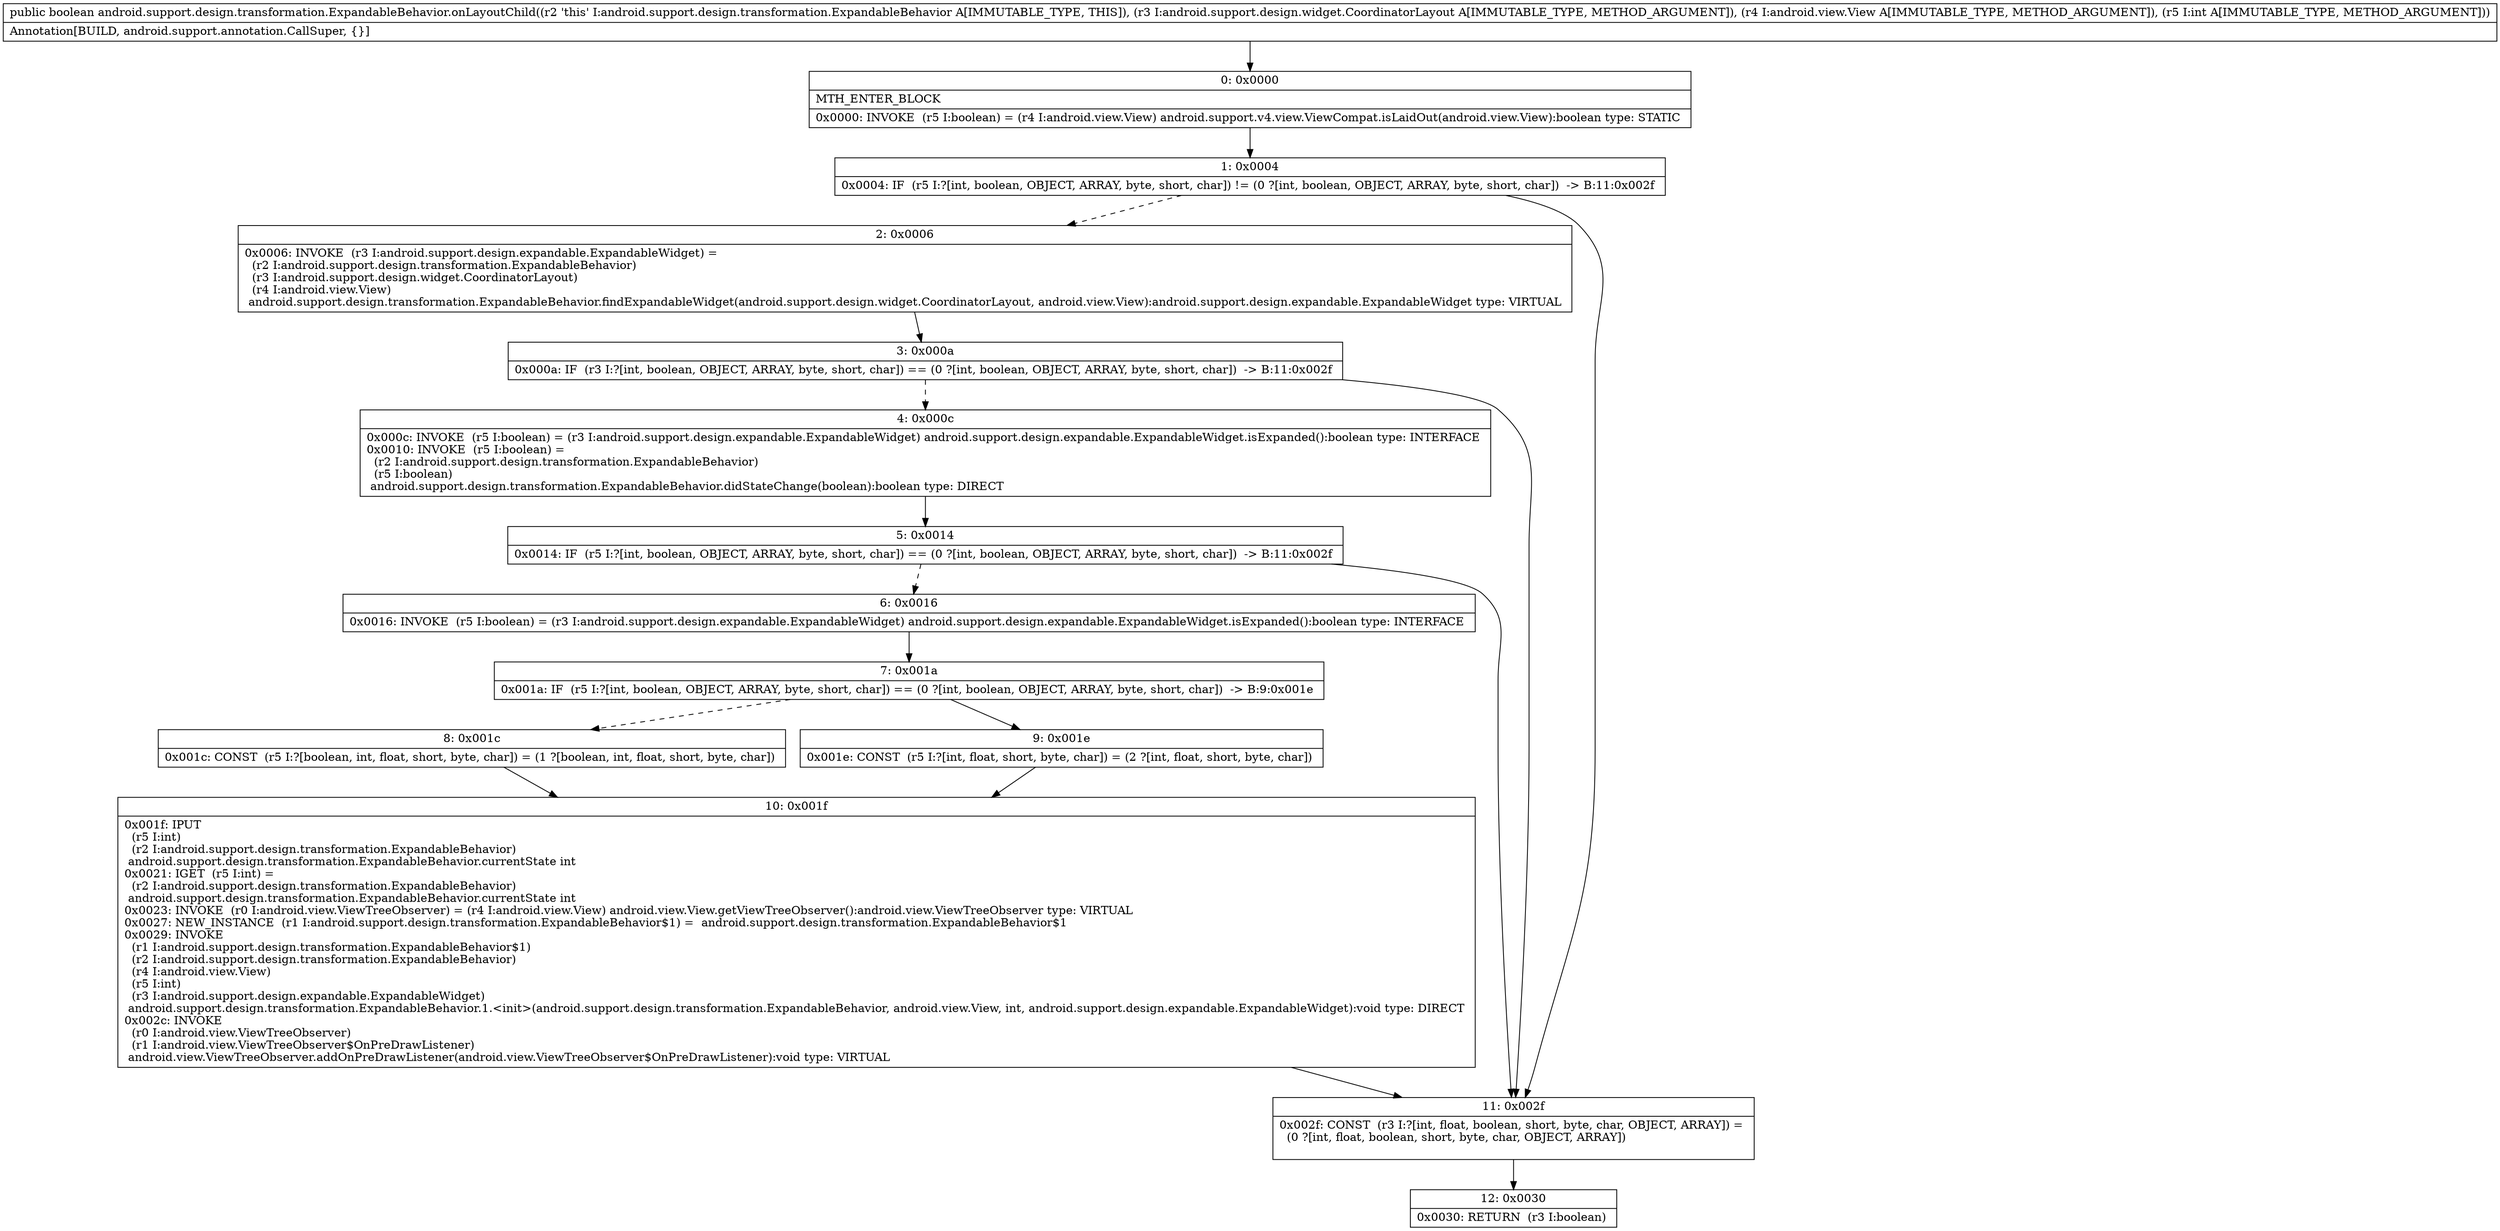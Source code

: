 digraph "CFG forandroid.support.design.transformation.ExpandableBehavior.onLayoutChild(Landroid\/support\/design\/widget\/CoordinatorLayout;Landroid\/view\/View;I)Z" {
Node_0 [shape=record,label="{0\:\ 0x0000|MTH_ENTER_BLOCK\l|0x0000: INVOKE  (r5 I:boolean) = (r4 I:android.view.View) android.support.v4.view.ViewCompat.isLaidOut(android.view.View):boolean type: STATIC \l}"];
Node_1 [shape=record,label="{1\:\ 0x0004|0x0004: IF  (r5 I:?[int, boolean, OBJECT, ARRAY, byte, short, char]) != (0 ?[int, boolean, OBJECT, ARRAY, byte, short, char])  \-\> B:11:0x002f \l}"];
Node_2 [shape=record,label="{2\:\ 0x0006|0x0006: INVOKE  (r3 I:android.support.design.expandable.ExpandableWidget) = \l  (r2 I:android.support.design.transformation.ExpandableBehavior)\l  (r3 I:android.support.design.widget.CoordinatorLayout)\l  (r4 I:android.view.View)\l android.support.design.transformation.ExpandableBehavior.findExpandableWidget(android.support.design.widget.CoordinatorLayout, android.view.View):android.support.design.expandable.ExpandableWidget type: VIRTUAL \l}"];
Node_3 [shape=record,label="{3\:\ 0x000a|0x000a: IF  (r3 I:?[int, boolean, OBJECT, ARRAY, byte, short, char]) == (0 ?[int, boolean, OBJECT, ARRAY, byte, short, char])  \-\> B:11:0x002f \l}"];
Node_4 [shape=record,label="{4\:\ 0x000c|0x000c: INVOKE  (r5 I:boolean) = (r3 I:android.support.design.expandable.ExpandableWidget) android.support.design.expandable.ExpandableWidget.isExpanded():boolean type: INTERFACE \l0x0010: INVOKE  (r5 I:boolean) = \l  (r2 I:android.support.design.transformation.ExpandableBehavior)\l  (r5 I:boolean)\l android.support.design.transformation.ExpandableBehavior.didStateChange(boolean):boolean type: DIRECT \l}"];
Node_5 [shape=record,label="{5\:\ 0x0014|0x0014: IF  (r5 I:?[int, boolean, OBJECT, ARRAY, byte, short, char]) == (0 ?[int, boolean, OBJECT, ARRAY, byte, short, char])  \-\> B:11:0x002f \l}"];
Node_6 [shape=record,label="{6\:\ 0x0016|0x0016: INVOKE  (r5 I:boolean) = (r3 I:android.support.design.expandable.ExpandableWidget) android.support.design.expandable.ExpandableWidget.isExpanded():boolean type: INTERFACE \l}"];
Node_7 [shape=record,label="{7\:\ 0x001a|0x001a: IF  (r5 I:?[int, boolean, OBJECT, ARRAY, byte, short, char]) == (0 ?[int, boolean, OBJECT, ARRAY, byte, short, char])  \-\> B:9:0x001e \l}"];
Node_8 [shape=record,label="{8\:\ 0x001c|0x001c: CONST  (r5 I:?[boolean, int, float, short, byte, char]) = (1 ?[boolean, int, float, short, byte, char]) \l}"];
Node_9 [shape=record,label="{9\:\ 0x001e|0x001e: CONST  (r5 I:?[int, float, short, byte, char]) = (2 ?[int, float, short, byte, char]) \l}"];
Node_10 [shape=record,label="{10\:\ 0x001f|0x001f: IPUT  \l  (r5 I:int)\l  (r2 I:android.support.design.transformation.ExpandableBehavior)\l android.support.design.transformation.ExpandableBehavior.currentState int \l0x0021: IGET  (r5 I:int) = \l  (r2 I:android.support.design.transformation.ExpandableBehavior)\l android.support.design.transformation.ExpandableBehavior.currentState int \l0x0023: INVOKE  (r0 I:android.view.ViewTreeObserver) = (r4 I:android.view.View) android.view.View.getViewTreeObserver():android.view.ViewTreeObserver type: VIRTUAL \l0x0027: NEW_INSTANCE  (r1 I:android.support.design.transformation.ExpandableBehavior$1) =  android.support.design.transformation.ExpandableBehavior$1 \l0x0029: INVOKE  \l  (r1 I:android.support.design.transformation.ExpandableBehavior$1)\l  (r2 I:android.support.design.transformation.ExpandableBehavior)\l  (r4 I:android.view.View)\l  (r5 I:int)\l  (r3 I:android.support.design.expandable.ExpandableWidget)\l android.support.design.transformation.ExpandableBehavior.1.\<init\>(android.support.design.transformation.ExpandableBehavior, android.view.View, int, android.support.design.expandable.ExpandableWidget):void type: DIRECT \l0x002c: INVOKE  \l  (r0 I:android.view.ViewTreeObserver)\l  (r1 I:android.view.ViewTreeObserver$OnPreDrawListener)\l android.view.ViewTreeObserver.addOnPreDrawListener(android.view.ViewTreeObserver$OnPreDrawListener):void type: VIRTUAL \l}"];
Node_11 [shape=record,label="{11\:\ 0x002f|0x002f: CONST  (r3 I:?[int, float, boolean, short, byte, char, OBJECT, ARRAY]) = \l  (0 ?[int, float, boolean, short, byte, char, OBJECT, ARRAY])\l \l}"];
Node_12 [shape=record,label="{12\:\ 0x0030|0x0030: RETURN  (r3 I:boolean) \l}"];
MethodNode[shape=record,label="{public boolean android.support.design.transformation.ExpandableBehavior.onLayoutChild((r2 'this' I:android.support.design.transformation.ExpandableBehavior A[IMMUTABLE_TYPE, THIS]), (r3 I:android.support.design.widget.CoordinatorLayout A[IMMUTABLE_TYPE, METHOD_ARGUMENT]), (r4 I:android.view.View A[IMMUTABLE_TYPE, METHOD_ARGUMENT]), (r5 I:int A[IMMUTABLE_TYPE, METHOD_ARGUMENT]))  | Annotation[BUILD, android.support.annotation.CallSuper, \{\}]\l}"];
MethodNode -> Node_0;
Node_0 -> Node_1;
Node_1 -> Node_2[style=dashed];
Node_1 -> Node_11;
Node_2 -> Node_3;
Node_3 -> Node_4[style=dashed];
Node_3 -> Node_11;
Node_4 -> Node_5;
Node_5 -> Node_6[style=dashed];
Node_5 -> Node_11;
Node_6 -> Node_7;
Node_7 -> Node_8[style=dashed];
Node_7 -> Node_9;
Node_8 -> Node_10;
Node_9 -> Node_10;
Node_10 -> Node_11;
Node_11 -> Node_12;
}

